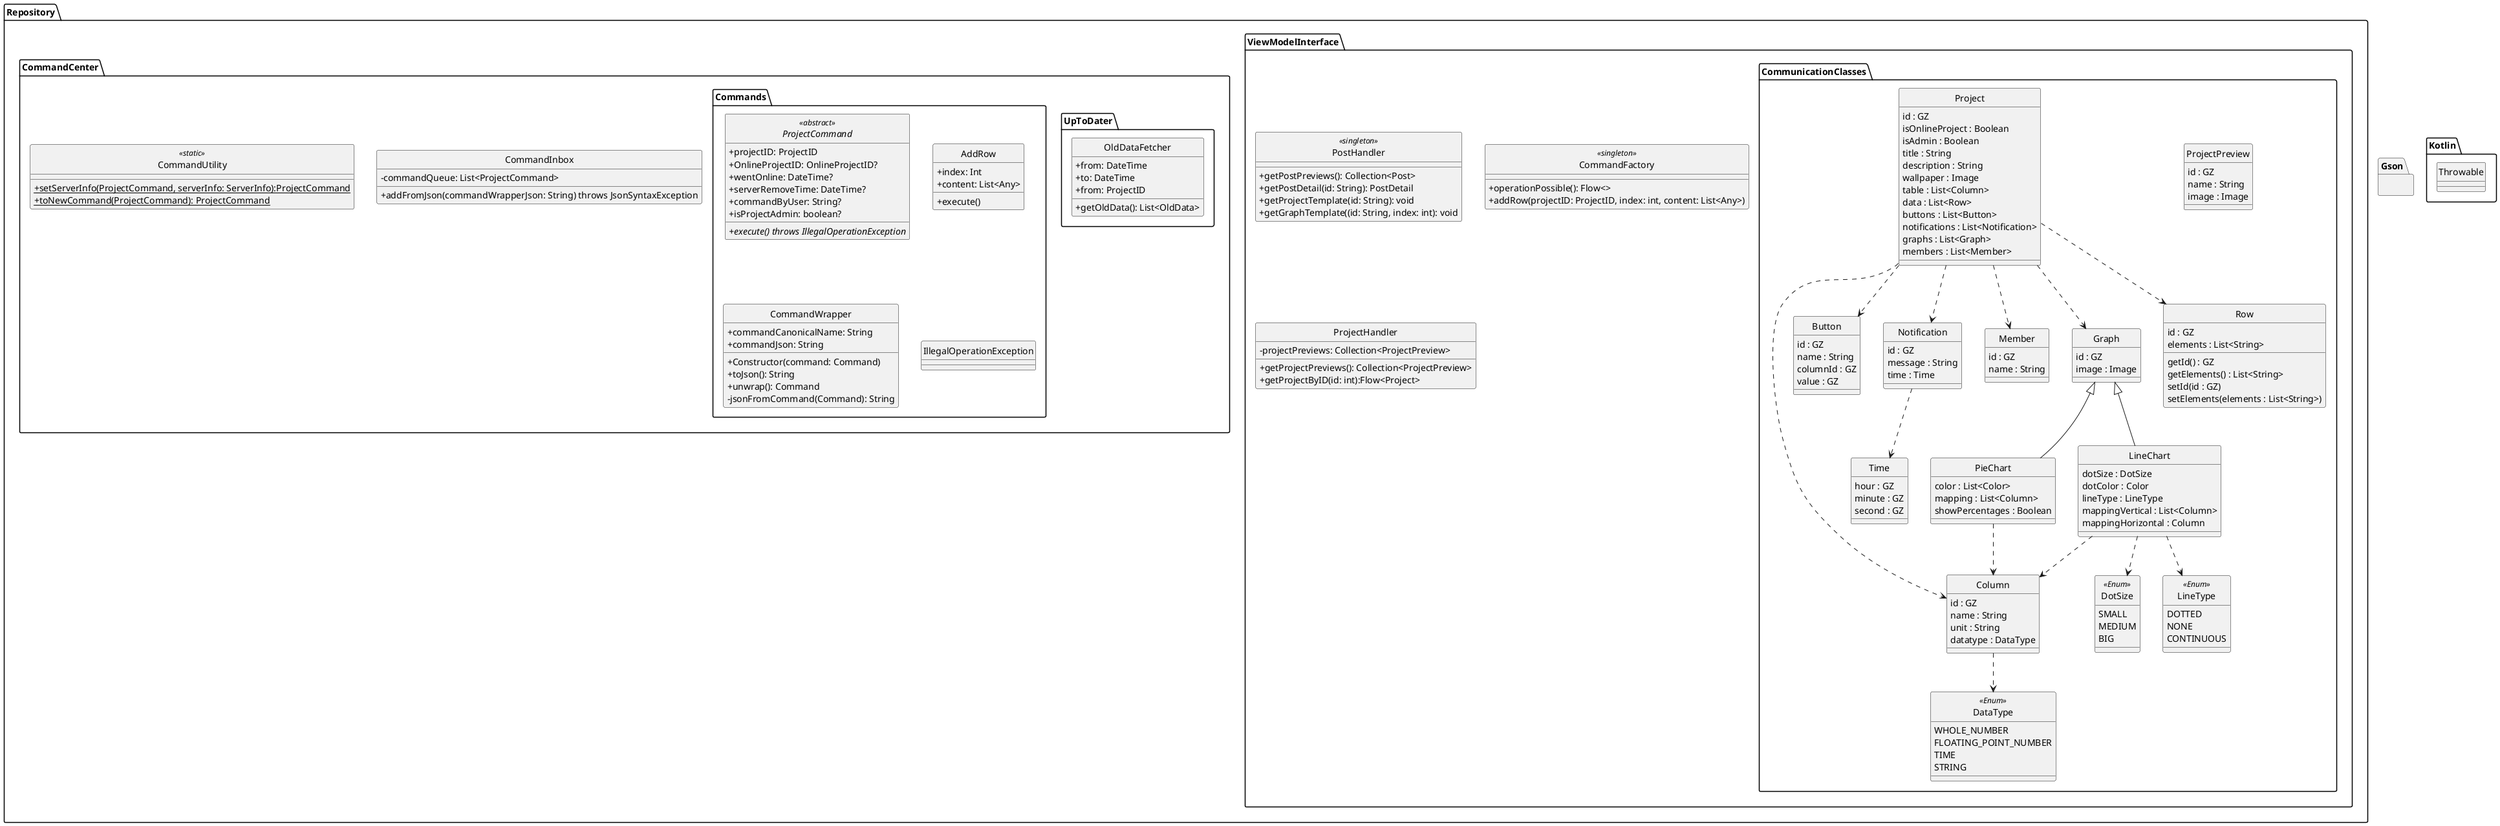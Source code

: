 @startuml

skinparam monochrome true
skinparam shadowing false
skinparam genericDisplay old
skinparam classAttributeIconSize 0
hide circle

package Gson {}
package Kotlin{
class Throwable {
}
}

package Repository {
'=================================================================================================='
'Overleaf
package ViewModelInterface {
    'Overleaf deprecated
    class PostHandler <<singleton>>{
        +getPostPreviews(): Collection<Post>
        +getPostDetail(id: String): PostDetail
        'teplate downloaden via postid
        +getProjectTemplate(id: String): void
        'teplate downloaden via postid + index des graph temlates im Post
        +getGraphTemplate((id: String, index: int): void
    }
    class CommandFactory <<singleton>> {
        +operationPossible(): Flow<>
        +addRow(projectID: ProjectID, index: int, content: List<Any>)
     }
    'Overleaf
    class ProjectHandler {
        -projectPreviews: Collection<ProjectPreview>
        +getProjectPreviews(): Collection<ProjectPreview>
        +getProjectByID(id: int):Flow<Project>
    }
    package CommunicationClasses {
    class Column {
            id : GZ
            name : String
            unit : String
            datatype : DataType

        }

        class Button {
            id : GZ
            name : String
            columnId : GZ
            value : GZ
        }

        class Notification {
            id : GZ
            message : String
            time : Time
        }

        class Time {
            hour : GZ
            minute : GZ
            second : GZ
        }

        class Member {
            id : GZ
            name : String
        }

        class ProjectPreview {
            id : GZ
            name : String
            image : Image
        }

        class Graph {
            id : GZ
            image : Image
        }

        class LineChart {
            dotSize : DotSize
            dotColor : Color
            lineType : LineType
            mappingVertical : List<Column>
            mappingHorizontal : Column
        }

        enum DotSize <<Enum>> {
            SMALL
            MEDIUM
            BIG
        }

        enum LineType <<Enum>> {
            DOTTED
            NONE
            CONTINUOUS
        }

        class PieChart {
            color : List<Color>
            mapping : List<Column>
            showPercentages : Boolean
        }


        enum DataType <<Enum>> {
            WHOLE_NUMBER
            FLOATING_POINT_NUMBER
            TIME
            STRING
        }

        class Project {
            id : GZ
            isOnlineProject : Boolean
            isAdmin : Boolean
            title : String
            description : String
            wallpaper : Image
            table : List<Column>
            data : List<Row>
            buttons : List<Button>
            notifications : List<Notification>
            graphs : List<Graph>
            members : List<Member>
        }

        class Row {
            id : GZ
            elements : List<String>

            getId() : GZ
            getElements() : List<String>
            setId(id : GZ)
            setElements(elements : List<String>)
        }

        Graph <|-- LineChart
        Graph <|-- PieChart

        Project ..> Column
        Project ..> Row
        Project ..> Graph
        Project ..> Button
        Project ..> Member
        Project ..> Notification

        LineChart ..> LineType
        LineChart ..> DotSize
        LineChart ..> Column

        PieChart ..> Column

        Notification ..> Time

        Column ..> DataType
    }

}

'=================================================================================================='
  'Overleaf deprecated
  package CommandCenter {
    'Overleaf deprecated
    class CommandInbox {
        -commandQueue: List<ProjectCommand>
        +addFromJson(commandWrapperJson: String) throws JsonSyntaxException
    }
    'Overleaf deprecated
     class CommandUtility <<static>> {
        +{static} setServerInfo(ProjectCommand, serverInfo: ServerInfo):ProjectCommand
        +{static} toNewCommand(ProjectCommand): ProjectCommand
     }
   '-----------------------------------------------------------------------------------------------'
     'Overleaf deprecated
     package UpToDater {
           'Wenn ich einmal länger als 72h am Stück offline war merke ich mir diese Intervalle
           'dann Frage ich jemanden auf dem Server an, der in diesen 72h keine Blindspots hat
           'Overleaf
           class OldDataFetcher {
           +from: DateTime
           +to: DateTime
           +from: ProjectID
           'null == daten nicht vorhanden
           +getOldData(): List<OldData>
           }
     }
   '-----------------------------------------------------------------------------------------------'
   package Commands {

   abstract class ProjectCommand <<abstract>>{
       +projectID: ProjectID
       +OnlineProjectID: OnlineProjectID?
       {field}+wentOnline: DateTime?
       {field}+serverRemoveTime: DateTime?
       +commandByUser: String?
       +isProjectAdmin: boolean?

       {abstract}+execute() throws IllegalOperationException
   }
   class AddRow {
      +index: Int
      +content: List<Any>

      +execute()
   }
   class CommandWrapper {
   +commandCanonicalName: String
   +commandJson: String

   +Constructor(command: Command)
   +toJson(): String
   +unwrap(): Command
   -jsonFromCommand(Command): String
   }

   /'
   'Overleaf
   enum ProjectCommand <<enumeration>> {
      ..Table Commands..
      DELETE_ROW
      DELETE_COLUMN
      ADD_ROW
      ADD_COLUMN
      SET_CELL
      ..User Commands..
      SET_ADMIN
      ADD_USER
      REMOVE_USER
      ..Graph Commands..
      CREATE_GRAPH
      SET_TRANSFORMATION_FUNCTION_COMPOSITION
      SET_CALCULATION_FUNCTION
      ..String Commands..
      SET_SETTING
      SET_PROJECT_NAME
      SET_PROJECT_DESCRIPTION
      SET_WALLPAPER
      ..Notification Commands..
      SET_NOTIFICATION
      DELETE_NOTIFICATION
      ..UI Element Command..
      SET_UI_ELEMENT
      ..DateTime Commands..
      REQUEST_OLD_DATA
      ..Boolean Commands..
      SET_IS_ONLINE_PROJECT
      SET_PROJECT_ADMIN
      ..Void Commands..
      CREATE_PROJECT
      --
      +execute(ProjectCommandData) throws IllegalOperationException, JsonSyntaxException
      +generateProjectCommandData(): ProjectCommandData
      ..einfache Konstanten..
      -dataType(value: CommandTypeData):CommandTypeData
   }
   'Overleaf
   class ProjectCommandData <<data class>> {
      +commandType: ProjectCommand
      +projectID: ProjectID
      +OnlineProjectID: OnlineProjectID?
      {field}+wentOnline: DateTime?
      {field}+serverRemoveTime: DateTime?
      +commandByUser: String?
      +isProjectAdmin: boolean?
      +commandTypeDataJson: Json
   }
   'Overleaf provisorisch
   class CommandTypeData <<data class>> {
   }
   'Overleaf
   class TableCommandData <<data class>> {
      +indices: List<int>
      +content: List<Any>
   }
   'Overleaf provisorisch
   class GraphCommandData <<data class>> {

   }
   'Overleaf provisorisch
   class UserCommandData <<data class>> {

   }
   'Overleaf provisorisch
   class StringCommandData <<data class>> {

   }
   class NotificationCommandData <<data class>> {

   }
   class UIElementCommandData <<data class>> {

   }
   class DateTimeCommandData <<data class>> {

   }
   class BooleanCommandData <<data class>> {

   }
   '/
   'Overleaf
   class IllegalOperationException {
       }

   /'
   CommandUtility ..right> Gson : <<uses>>
   ProjectCommandData ..> ProjectCommand : <<uses>>
   ProjectCommand ..> IllegalOperationException : <<throws>>
   CommandTypeData "1" -o "1" ProjectCommandData
   CommandTypeData ^-- TableCommandData
   CommandTypeData ^-- GraphCommandData
   CommandTypeData ^-- StringCommandData
   CommandTypeData ^-- UserCommandData
   CommandTypeData ^-- NotificationCommandData
   CommandTypeData ^-- UIElementCommandData
   CommandTypeData ^-- DateTimeCommandData
   CommandTypeData ^-- BooleanCommandData
   Throwable ^-  IllegalOperationException

   CommandCenter ^-[hidden]- UpToDater
   UpToDater ^-[hidden]- Posts
   Row -[hidden]- TableCommandData

   TableCommandData -[hidden]- GraphCommandData
   StringCommandData -[hidden]- UserCommandData
   NotificationCommandData -[hidden]- UIElementCommandData
   DateTimeCommandData -[hidden]- BooleanCommandData
  '/

   }
  }
}

@enduml